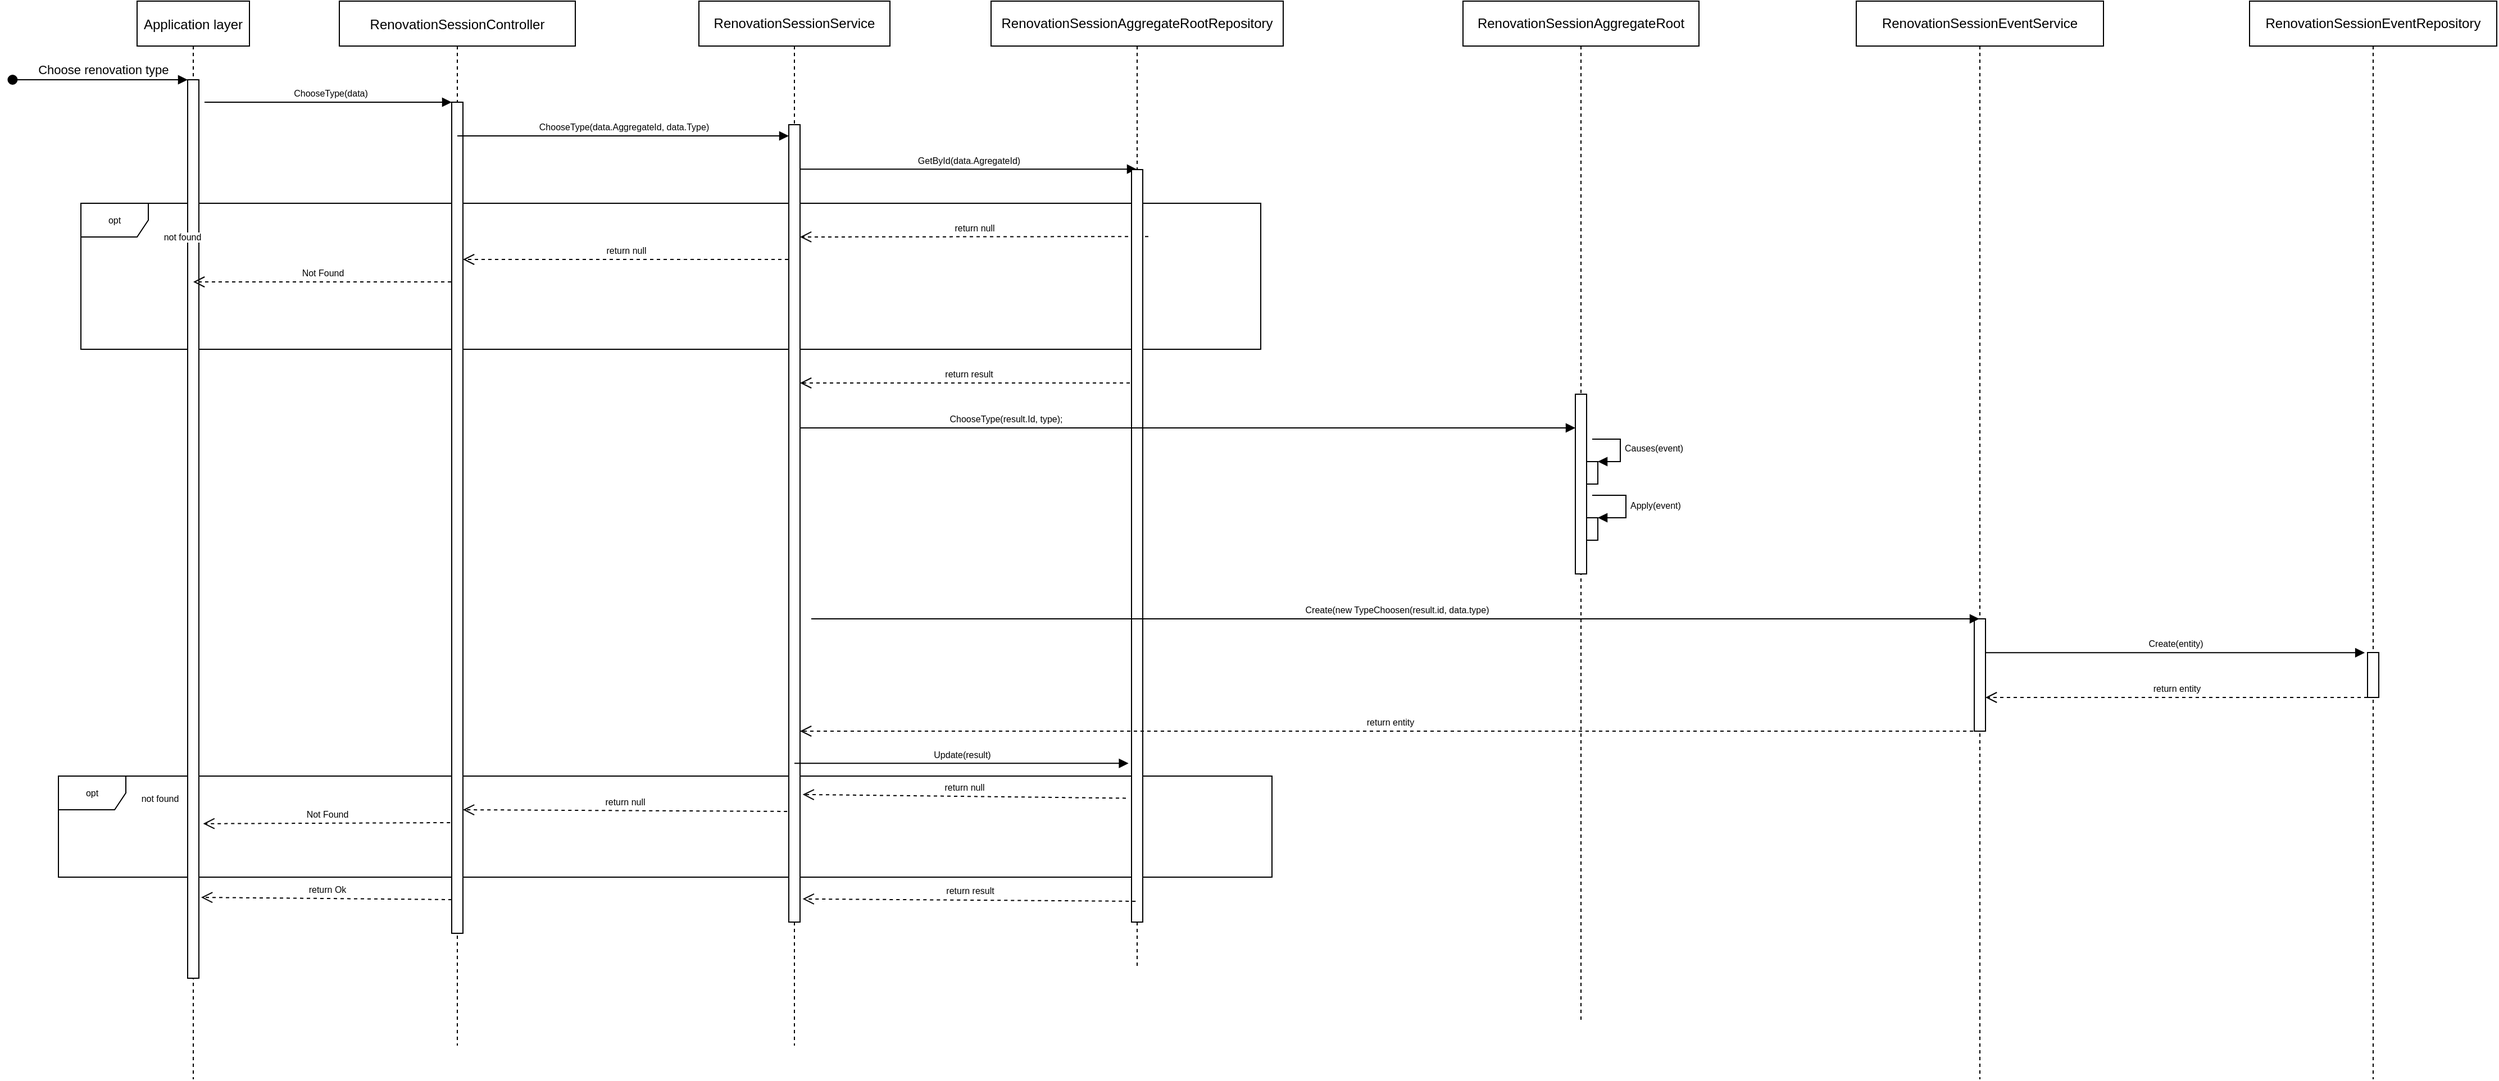 <mxfile version="20.8.5" type="device" pages="3"><diagram id="kgpKYQtTHZ0yAKxKKP6v" name="ChooseType"><mxGraphModel dx="1900" dy="581" grid="1" gridSize="10" guides="1" tooltips="1" connect="1" arrows="1" fold="1" page="1" pageScale="1" pageWidth="850" pageHeight="1100" math="0" shadow="0"><root><mxCell id="0"/><mxCell id="1" parent="0"/><mxCell id="yNu9s-aJlHeY0VR3sR5h-104" value="opt" style="shape=umlFrame;whiteSpace=wrap;html=1;labelBackgroundColor=default;fontSize=8;" parent="1" vertex="1"><mxGeometry x="50" y="770" width="1080" height="90" as="geometry"/></mxCell><mxCell id="yNu9s-aJlHeY0VR3sR5h-73" value="opt" style="shape=umlFrame;whiteSpace=wrap;html=1;fontSize=8;" parent="1" vertex="1"><mxGeometry x="70" y="260" width="1050" height="130" as="geometry"/></mxCell><mxCell id="3nuBFxr9cyL0pnOWT2aG-1" value="Application layer" style="shape=umlLifeline;perimeter=lifelinePerimeter;container=1;collapsible=0;recursiveResize=0;rounded=0;shadow=0;strokeWidth=1;" parent="1" vertex="1"><mxGeometry x="120" y="80" width="100" height="960" as="geometry"/></mxCell><mxCell id="3nuBFxr9cyL0pnOWT2aG-2" value="" style="points=[];perimeter=orthogonalPerimeter;rounded=0;shadow=0;strokeWidth=1;" parent="3nuBFxr9cyL0pnOWT2aG-1" vertex="1"><mxGeometry x="45" y="70" width="10" height="800" as="geometry"/></mxCell><mxCell id="3nuBFxr9cyL0pnOWT2aG-3" value="Choose renovation type" style="verticalAlign=bottom;startArrow=oval;endArrow=block;startSize=8;shadow=0;strokeWidth=1;" parent="3nuBFxr9cyL0pnOWT2aG-1" target="3nuBFxr9cyL0pnOWT2aG-2" edge="1"><mxGeometry x="0.037" relative="1" as="geometry"><mxPoint x="-110.8" y="70" as="sourcePoint"/><mxPoint as="offset"/></mxGeometry></mxCell><mxCell id="3nuBFxr9cyL0pnOWT2aG-5" value="RenovationSessionController" style="shape=umlLifeline;perimeter=lifelinePerimeter;container=1;collapsible=0;recursiveResize=0;rounded=0;shadow=0;strokeWidth=1;" parent="1" vertex="1"><mxGeometry x="300" y="80" width="210" height="930" as="geometry"/></mxCell><mxCell id="3nuBFxr9cyL0pnOWT2aG-6" value="" style="points=[];perimeter=orthogonalPerimeter;rounded=0;shadow=0;strokeWidth=1;" parent="3nuBFxr9cyL0pnOWT2aG-5" vertex="1"><mxGeometry x="100" y="90" width="10" height="740" as="geometry"/></mxCell><mxCell id="yNu9s-aJlHeY0VR3sR5h-110" value="return null" style="html=1;verticalAlign=bottom;endArrow=open;dashed=1;endSize=8;rounded=0;fontSize=8;entryX=1.137;entryY=0.867;entryDx=0;entryDy=0;entryPerimeter=0;" parent="3nuBFxr9cyL0pnOWT2aG-5" edge="1"><mxGeometry relative="1" as="geometry"><mxPoint x="398.63" y="721.48" as="sourcePoint"/><mxPoint x="110.0" y="720" as="targetPoint"/></mxGeometry></mxCell><mxCell id="yNu9s-aJlHeY0VR3sR5h-113" value="return Ok" style="html=1;verticalAlign=bottom;endArrow=open;dashed=1;endSize=8;rounded=0;fontSize=8;entryX=1.2;entryY=0.91;entryDx=0;entryDy=0;entryPerimeter=0;" parent="3nuBFxr9cyL0pnOWT2aG-5" target="3nuBFxr9cyL0pnOWT2aG-2" edge="1"><mxGeometry relative="1" as="geometry"><mxPoint x="100" y="800" as="sourcePoint"/><mxPoint x="20" y="800" as="targetPoint"/></mxGeometry></mxCell><mxCell id="3nuBFxr9cyL0pnOWT2aG-8" value="ChooseType(data)" style="verticalAlign=bottom;endArrow=block;entryX=0;entryY=0;shadow=0;strokeWidth=1;fontSize=8;" parent="1" target="3nuBFxr9cyL0pnOWT2aG-6" edge="1"><mxGeometry x="0.024" relative="1" as="geometry"><mxPoint x="180" y="170" as="sourcePoint"/><Array as="points"><mxPoint x="220" y="170"/></Array><mxPoint as="offset"/></mxGeometry></mxCell><mxCell id="yNu9s-aJlHeY0VR3sR5h-64" value="&lt;font style=&quot;font-size: 12px;&quot;&gt;RenovationSessionService&lt;/font&gt;" style="shape=umlLifeline;perimeter=lifelinePerimeter;whiteSpace=wrap;html=1;container=1;collapsible=0;recursiveResize=0;outlineConnect=0;fontSize=8;" parent="1" vertex="1"><mxGeometry x="620" y="80" width="170" height="930" as="geometry"/></mxCell><mxCell id="yNu9s-aJlHeY0VR3sR5h-66" value="" style="html=1;points=[];perimeter=orthogonalPerimeter;fontSize=12;" parent="yNu9s-aJlHeY0VR3sR5h-64" vertex="1"><mxGeometry x="80" y="110" width="10" height="710" as="geometry"/></mxCell><mxCell id="yNu9s-aJlHeY0VR3sR5h-65" value="&lt;font style=&quot;font-size: 8px;&quot;&gt;ChooseType(data.AggregateId, data.Type)&lt;/font&gt;" style="html=1;verticalAlign=bottom;endArrow=block;rounded=0;fontSize=12;" parent="1" source="3nuBFxr9cyL0pnOWT2aG-5" target="yNu9s-aJlHeY0VR3sR5h-66" edge="1"><mxGeometry width="80" relative="1" as="geometry"><mxPoint x="510" y="250" as="sourcePoint"/><mxPoint x="590" y="250" as="targetPoint"/><Array as="points"><mxPoint x="500" y="200"/></Array></mxGeometry></mxCell><mxCell id="yNu9s-aJlHeY0VR3sR5h-75" value="not found" style="text;html=1;align=center;verticalAlign=middle;resizable=0;points=[];autosize=1;strokeColor=none;fillColor=none;fontSize=8;labelBackgroundColor=default;" parent="1" vertex="1"><mxGeometry x="130" y="280" width="60" height="20" as="geometry"/></mxCell><mxCell id="yNu9s-aJlHeY0VR3sR5h-79" value="return null" style="html=1;verticalAlign=bottom;endArrow=open;dashed=1;endSize=8;rounded=0;fontSize=8;" parent="1" edge="1"><mxGeometry relative="1" as="geometry"><mxPoint x="1020" y="289.57" as="sourcePoint"/><mxPoint x="710" y="290" as="targetPoint"/></mxGeometry></mxCell><mxCell id="yNu9s-aJlHeY0VR3sR5h-80" value="return null" style="html=1;verticalAlign=bottom;endArrow=open;dashed=1;endSize=8;rounded=0;fontSize=8;" parent="1" edge="1"><mxGeometry relative="1" as="geometry"><mxPoint x="699.5" y="310.0" as="sourcePoint"/><mxPoint x="410" y="310" as="targetPoint"/></mxGeometry></mxCell><mxCell id="yNu9s-aJlHeY0VR3sR5h-81" value="Not Found" style="html=1;verticalAlign=bottom;endArrow=open;dashed=1;endSize=8;rounded=0;fontSize=8;" parent="1" edge="1"><mxGeometry relative="1" as="geometry"><mxPoint x="399.5" y="330.0" as="sourcePoint"/><mxPoint x="170" y="330" as="targetPoint"/></mxGeometry></mxCell><mxCell id="yNu9s-aJlHeY0VR3sR5h-83" value="&lt;font style=&quot;font-size: 8px;&quot;&gt;GetById(data.AgregateId)&lt;/font&gt;" style="html=1;verticalAlign=bottom;endArrow=block;rounded=0;fontSize=12;" parent="1" target="yNu9s-aJlHeY0VR3sR5h-67" edge="1"><mxGeometry width="80" relative="1" as="geometry"><mxPoint x="710.0" y="229.57" as="sourcePoint"/><mxPoint x="930" y="229.57" as="targetPoint"/></mxGeometry></mxCell><mxCell id="yNu9s-aJlHeY0VR3sR5h-84" value="return result" style="html=1;verticalAlign=bottom;endArrow=open;dashed=1;endSize=8;rounded=0;fontSize=8;" parent="1" source="yNu9s-aJlHeY0VR3sR5h-67" edge="1"><mxGeometry relative="1" as="geometry"><mxPoint x="970" y="420" as="sourcePoint"/><mxPoint x="710" y="420" as="targetPoint"/><Array as="points"><mxPoint x="820" y="420"/></Array></mxGeometry></mxCell><mxCell id="yNu9s-aJlHeY0VR3sR5h-85" value="&lt;font style=&quot;font-size: 12px;&quot;&gt;RenovationSessionAggregateRoot&lt;/font&gt;" style="shape=umlLifeline;perimeter=lifelinePerimeter;whiteSpace=wrap;html=1;container=1;collapsible=0;recursiveResize=0;outlineConnect=0;labelBackgroundColor=default;fontSize=8;" parent="1" vertex="1"><mxGeometry x="1300" y="80" width="210" height="910" as="geometry"/></mxCell><mxCell id="yNu9s-aJlHeY0VR3sR5h-86" value="" style="html=1;points=[];perimeter=orthogonalPerimeter;labelBackgroundColor=default;fontSize=12;" parent="yNu9s-aJlHeY0VR3sR5h-85" vertex="1"><mxGeometry x="100" y="350" width="10" height="160" as="geometry"/></mxCell><mxCell id="yNu9s-aJlHeY0VR3sR5h-89" value="" style="html=1;points=[];perimeter=orthogonalPerimeter;labelBackgroundColor=default;fontSize=8;" parent="yNu9s-aJlHeY0VR3sR5h-85" vertex="1"><mxGeometry x="110" y="410" width="10" height="20" as="geometry"/></mxCell><mxCell id="yNu9s-aJlHeY0VR3sR5h-90" value="Causes(event)" style="edgeStyle=orthogonalEdgeStyle;html=1;align=left;spacingLeft=2;endArrow=block;rounded=0;entryX=1;entryY=0;fontSize=8;" parent="yNu9s-aJlHeY0VR3sR5h-85" target="yNu9s-aJlHeY0VR3sR5h-89" edge="1"><mxGeometry relative="1" as="geometry"><mxPoint x="115" y="390" as="sourcePoint"/><Array as="points"><mxPoint x="140" y="390"/><mxPoint x="140" y="410"/></Array></mxGeometry></mxCell><mxCell id="yNu9s-aJlHeY0VR3sR5h-94" value="" style="html=1;points=[];perimeter=orthogonalPerimeter;labelBackgroundColor=default;fontSize=12;" parent="yNu9s-aJlHeY0VR3sR5h-85" vertex="1"><mxGeometry x="110" y="460" width="10" height="20" as="geometry"/></mxCell><mxCell id="yNu9s-aJlHeY0VR3sR5h-95" value="&lt;font style=&quot;font-size: 8px;&quot;&gt;Apply(event)&lt;/font&gt;" style="edgeStyle=orthogonalEdgeStyle;html=1;align=left;spacingLeft=2;endArrow=block;rounded=0;entryX=1;entryY=0;fontSize=12;" parent="yNu9s-aJlHeY0VR3sR5h-85" target="yNu9s-aJlHeY0VR3sR5h-94" edge="1"><mxGeometry relative="1" as="geometry"><mxPoint x="115" y="440" as="sourcePoint"/><Array as="points"><mxPoint x="145" y="440"/></Array></mxGeometry></mxCell><mxCell id="yNu9s-aJlHeY0VR3sR5h-67" value="&lt;font style=&quot;font-size: 12px;&quot;&gt;RenovationSessionAggregateRootRepository&lt;/font&gt;" style="shape=umlLifeline;perimeter=lifelinePerimeter;whiteSpace=wrap;html=1;container=1;collapsible=0;recursiveResize=0;outlineConnect=0;fontSize=8;size=40;" parent="1" vertex="1"><mxGeometry x="880" y="80" width="260" height="860" as="geometry"/></mxCell><mxCell id="yNu9s-aJlHeY0VR3sR5h-70" value="" style="html=1;points=[];perimeter=orthogonalPerimeter;fontSize=12;" parent="yNu9s-aJlHeY0VR3sR5h-67" vertex="1"><mxGeometry x="125" y="150" width="10" height="670" as="geometry"/></mxCell><mxCell id="yNu9s-aJlHeY0VR3sR5h-87" value="&lt;font style=&quot;font-size: 8px;&quot;&gt;ChooseType(result.Id, type);&lt;/font&gt;" style="html=1;verticalAlign=bottom;endArrow=block;rounded=0;fontSize=12;" parent="1" edge="1"><mxGeometry x="-0.47" width="80" relative="1" as="geometry"><mxPoint x="710" y="460" as="sourcePoint"/><mxPoint x="1400" y="460" as="targetPoint"/><Array as="points"><mxPoint x="1020" y="460"/></Array><mxPoint as="offset"/></mxGeometry></mxCell><mxCell id="yNu9s-aJlHeY0VR3sR5h-92" value="&lt;font style=&quot;font-size: 12px;&quot;&gt;RenovationSessionEventService&lt;/font&gt;" style="shape=umlLifeline;perimeter=lifelinePerimeter;whiteSpace=wrap;html=1;container=1;collapsible=0;recursiveResize=0;outlineConnect=0;labelBackgroundColor=default;fontSize=8;" parent="1" vertex="1"><mxGeometry x="1650" y="80" width="220" height="960" as="geometry"/></mxCell><mxCell id="yNu9s-aJlHeY0VR3sR5h-93" value="" style="html=1;points=[];perimeter=orthogonalPerimeter;labelBackgroundColor=default;fontSize=12;" parent="yNu9s-aJlHeY0VR3sR5h-92" vertex="1"><mxGeometry x="105" y="550" width="10" height="100" as="geometry"/></mxCell><mxCell id="yNu9s-aJlHeY0VR3sR5h-96" value="Create(new TypeChoosen(result.id, data.type)" style="html=1;verticalAlign=bottom;endArrow=block;rounded=0;fontSize=8;" parent="1" target="yNu9s-aJlHeY0VR3sR5h-92" edge="1"><mxGeometry x="0.001" width="80" relative="1" as="geometry"><mxPoint x="720" y="630" as="sourcePoint"/><mxPoint x="840" y="630" as="targetPoint"/><mxPoint as="offset"/></mxGeometry></mxCell><mxCell id="yNu9s-aJlHeY0VR3sR5h-97" value="&lt;font style=&quot;font-size: 12px;&quot;&gt;RenovationSessionEventRepository&lt;/font&gt;" style="shape=umlLifeline;perimeter=lifelinePerimeter;whiteSpace=wrap;html=1;container=1;collapsible=0;recursiveResize=0;outlineConnect=0;labelBackgroundColor=default;fontSize=8;" parent="1" vertex="1"><mxGeometry x="2000" y="80" width="220" height="960" as="geometry"/></mxCell><mxCell id="yNu9s-aJlHeY0VR3sR5h-98" value="" style="html=1;points=[];perimeter=orthogonalPerimeter;labelBackgroundColor=default;fontSize=12;" parent="yNu9s-aJlHeY0VR3sR5h-97" vertex="1"><mxGeometry x="105" y="580" width="10" height="40" as="geometry"/></mxCell><mxCell id="yNu9s-aJlHeY0VR3sR5h-100" value="return entity" style="html=1;verticalAlign=bottom;endArrow=open;dashed=1;endSize=8;rounded=0;fontSize=8;" parent="yNu9s-aJlHeY0VR3sR5h-97" target="yNu9s-aJlHeY0VR3sR5h-93" edge="1"><mxGeometry relative="1" as="geometry"><mxPoint x="105" y="620" as="sourcePoint"/><mxPoint x="25" y="620" as="targetPoint"/></mxGeometry></mxCell><mxCell id="yNu9s-aJlHeY0VR3sR5h-99" value="Create(entity)" style="html=1;verticalAlign=bottom;endArrow=block;rounded=0;fontSize=8;entryX=-0.243;entryY=0.004;entryDx=0;entryDy=0;entryPerimeter=0;" parent="1" source="yNu9s-aJlHeY0VR3sR5h-93" target="yNu9s-aJlHeY0VR3sR5h-98" edge="1"><mxGeometry width="80" relative="1" as="geometry"><mxPoint x="1870" y="660" as="sourcePoint"/><mxPoint x="1950" y="660" as="targetPoint"/></mxGeometry></mxCell><mxCell id="yNu9s-aJlHeY0VR3sR5h-101" value="return entity" style="html=1;verticalAlign=bottom;endArrow=open;dashed=1;endSize=8;rounded=0;fontSize=8;" parent="1" target="yNu9s-aJlHeY0VR3sR5h-66" edge="1"><mxGeometry relative="1" as="geometry"><mxPoint x="1760" y="730.0" as="sourcePoint"/><mxPoint x="1490" y="730" as="targetPoint"/></mxGeometry></mxCell><mxCell id="yNu9s-aJlHeY0VR3sR5h-102" value="Update(result)" style="html=1;verticalAlign=bottom;endArrow=block;rounded=0;fontSize=8;entryX=-0.267;entryY=0.789;entryDx=0;entryDy=0;entryPerimeter=0;" parent="1" source="yNu9s-aJlHeY0VR3sR5h-64" target="yNu9s-aJlHeY0VR3sR5h-70" edge="1"><mxGeometry width="80" relative="1" as="geometry"><mxPoint x="760" y="790" as="sourcePoint"/><mxPoint x="840" y="790" as="targetPoint"/></mxGeometry></mxCell><mxCell id="yNu9s-aJlHeY0VR3sR5h-105" value="not found" style="text;html=1;align=center;verticalAlign=middle;resizable=0;points=[];autosize=1;strokeColor=none;fillColor=none;fontSize=8;labelBackgroundColor=default;" parent="1" vertex="1"><mxGeometry x="110" y="780" width="60" height="20" as="geometry"/></mxCell><mxCell id="yNu9s-aJlHeY0VR3sR5h-109" value="return null" style="html=1;verticalAlign=bottom;endArrow=open;dashed=1;endSize=8;rounded=0;fontSize=8;entryX=1.233;entryY=0.84;entryDx=0;entryDy=0;entryPerimeter=0;" parent="1" target="yNu9s-aJlHeY0VR3sR5h-66" edge="1"><mxGeometry relative="1" as="geometry"><mxPoint x="1000" y="789.71" as="sourcePoint"/><mxPoint x="920" y="789.71" as="targetPoint"/></mxGeometry></mxCell><mxCell id="yNu9s-aJlHeY0VR3sR5h-111" value="Not Found" style="html=1;verticalAlign=bottom;endArrow=open;dashed=1;endSize=8;rounded=0;fontSize=8;entryX=1.38;entryY=0.828;entryDx=0;entryDy=0;entryPerimeter=0;" parent="1" target="3nuBFxr9cyL0pnOWT2aG-2" edge="1"><mxGeometry relative="1" as="geometry"><mxPoint x="398.63" y="811.48" as="sourcePoint"/><mxPoint x="110.0" y="810" as="targetPoint"/></mxGeometry></mxCell><mxCell id="yNu9s-aJlHeY0VR3sR5h-112" value="return result" style="html=1;verticalAlign=bottom;endArrow=open;dashed=1;endSize=8;rounded=0;fontSize=8;entryX=1.233;entryY=0.971;entryDx=0;entryDy=0;entryPerimeter=0;" parent="1" target="yNu9s-aJlHeY0VR3sR5h-66" edge="1"><mxGeometry relative="1" as="geometry"><mxPoint x="1008.63" y="881.48" as="sourcePoint"/><mxPoint x="720.0" y="880" as="targetPoint"/></mxGeometry></mxCell></root></mxGraphModel></diagram><diagram id="4Sw4s4529yOHXrxCa5li" name="ChooseOldRooms"><mxGraphModel dx="1900" dy="581" grid="1" gridSize="10" guides="1" tooltips="1" connect="1" arrows="1" fold="1" page="1" pageScale="1" pageWidth="850" pageHeight="1100" math="0" shadow="0"><root><mxCell id="0"/><mxCell id="1" parent="0"/><mxCell id="Ve6L0_gxq6CnYYqhDvlQ-1" value="opt" style="shape=umlFrame;whiteSpace=wrap;html=1;labelBackgroundColor=default;fontSize=8;" parent="1" vertex="1"><mxGeometry x="50" y="770" width="1080" height="90" as="geometry"/></mxCell><mxCell id="Ve6L0_gxq6CnYYqhDvlQ-2" value="opt" style="shape=umlFrame;whiteSpace=wrap;html=1;fontSize=8;" parent="1" vertex="1"><mxGeometry x="70" y="260" width="1050" height="130" as="geometry"/></mxCell><mxCell id="Ve6L0_gxq6CnYYqhDvlQ-3" value="Application layer" style="shape=umlLifeline;perimeter=lifelinePerimeter;container=1;collapsible=0;recursiveResize=0;rounded=0;shadow=0;strokeWidth=1;" parent="1" vertex="1"><mxGeometry x="120" y="80" width="100" height="960" as="geometry"/></mxCell><mxCell id="Ve6L0_gxq6CnYYqhDvlQ-4" value="" style="points=[];perimeter=orthogonalPerimeter;rounded=0;shadow=0;strokeWidth=1;" parent="Ve6L0_gxq6CnYYqhDvlQ-3" vertex="1"><mxGeometry x="45" y="70" width="10" height="800" as="geometry"/></mxCell><mxCell id="Ve6L0_gxq6CnYYqhDvlQ-5" value="Choose old rooms" style="verticalAlign=bottom;startArrow=oval;endArrow=block;startSize=8;shadow=0;strokeWidth=1;" parent="Ve6L0_gxq6CnYYqhDvlQ-3" target="Ve6L0_gxq6CnYYqhDvlQ-4" edge="1"><mxGeometry x="0.037" relative="1" as="geometry"><mxPoint x="-110.8" y="70" as="sourcePoint"/><mxPoint as="offset"/></mxGeometry></mxCell><mxCell id="Ve6L0_gxq6CnYYqhDvlQ-6" value="RenovationSessionController" style="shape=umlLifeline;perimeter=lifelinePerimeter;container=1;collapsible=0;recursiveResize=0;rounded=0;shadow=0;strokeWidth=1;" parent="1" vertex="1"><mxGeometry x="300" y="80" width="210" height="930" as="geometry"/></mxCell><mxCell id="Ve6L0_gxq6CnYYqhDvlQ-7" value="" style="points=[];perimeter=orthogonalPerimeter;rounded=0;shadow=0;strokeWidth=1;" parent="Ve6L0_gxq6CnYYqhDvlQ-6" vertex="1"><mxGeometry x="100" y="90" width="10" height="740" as="geometry"/></mxCell><mxCell id="Ve6L0_gxq6CnYYqhDvlQ-8" value="return null" style="html=1;verticalAlign=bottom;endArrow=open;dashed=1;endSize=8;rounded=0;fontSize=8;entryX=1.137;entryY=0.867;entryDx=0;entryDy=0;entryPerimeter=0;" parent="Ve6L0_gxq6CnYYqhDvlQ-6" edge="1"><mxGeometry relative="1" as="geometry"><mxPoint x="398.63" y="721.48" as="sourcePoint"/><mxPoint x="110.0" y="720" as="targetPoint"/></mxGeometry></mxCell><mxCell id="Ve6L0_gxq6CnYYqhDvlQ-9" value="return Ok" style="html=1;verticalAlign=bottom;endArrow=open;dashed=1;endSize=8;rounded=0;fontSize=8;entryX=1.2;entryY=0.91;entryDx=0;entryDy=0;entryPerimeter=0;" parent="Ve6L0_gxq6CnYYqhDvlQ-6" target="Ve6L0_gxq6CnYYqhDvlQ-4" edge="1"><mxGeometry relative="1" as="geometry"><mxPoint x="100" y="800" as="sourcePoint"/><mxPoint x="20" y="800" as="targetPoint"/></mxGeometry></mxCell><mxCell id="Ve6L0_gxq6CnYYqhDvlQ-10" value="ChooseOldRooms(data)" style="verticalAlign=bottom;endArrow=block;entryX=0;entryY=0;shadow=0;strokeWidth=1;fontSize=8;" parent="1" target="Ve6L0_gxq6CnYYqhDvlQ-7" edge="1"><mxGeometry x="0.024" relative="1" as="geometry"><mxPoint x="180.0" y="170.0" as="sourcePoint"/><Array as="points"><mxPoint x="220" y="170"/></Array><mxPoint as="offset"/></mxGeometry></mxCell><mxCell id="Ve6L0_gxq6CnYYqhDvlQ-11" value="&lt;font style=&quot;font-size: 12px;&quot;&gt;RenovationSessionService&lt;/font&gt;" style="shape=umlLifeline;perimeter=lifelinePerimeter;whiteSpace=wrap;html=1;container=1;collapsible=0;recursiveResize=0;outlineConnect=0;fontSize=8;" parent="1" vertex="1"><mxGeometry x="620" y="80" width="170" height="930" as="geometry"/></mxCell><mxCell id="Ve6L0_gxq6CnYYqhDvlQ-12" value="" style="html=1;points=[];perimeter=orthogonalPerimeter;fontSize=12;" parent="Ve6L0_gxq6CnYYqhDvlQ-11" vertex="1"><mxGeometry x="80" y="110" width="10" height="710" as="geometry"/></mxCell><mxCell id="Ve6L0_gxq6CnYYqhDvlQ-13" value="&lt;font style=&quot;font-size: 8px;&quot;&gt;ChooseOldRooms(data.AggregateId, rooms)&lt;/font&gt;" style="html=1;verticalAlign=bottom;endArrow=block;rounded=0;fontSize=12;" parent="1" source="Ve6L0_gxq6CnYYqhDvlQ-6" target="Ve6L0_gxq6CnYYqhDvlQ-12" edge="1"><mxGeometry width="80" relative="1" as="geometry"><mxPoint x="510" y="250" as="sourcePoint"/><mxPoint x="590" y="250" as="targetPoint"/><Array as="points"><mxPoint x="500" y="200"/></Array></mxGeometry></mxCell><mxCell id="Ve6L0_gxq6CnYYqhDvlQ-14" value="not found" style="text;html=1;align=center;verticalAlign=middle;resizable=0;points=[];autosize=1;strokeColor=none;fillColor=none;fontSize=8;labelBackgroundColor=default;" parent="1" vertex="1"><mxGeometry x="130" y="280" width="60" height="20" as="geometry"/></mxCell><mxCell id="Ve6L0_gxq6CnYYqhDvlQ-15" value="return null" style="html=1;verticalAlign=bottom;endArrow=open;dashed=1;endSize=8;rounded=0;fontSize=8;" parent="1" edge="1"><mxGeometry relative="1" as="geometry"><mxPoint x="1020" y="289.57" as="sourcePoint"/><mxPoint x="710" y="290.0" as="targetPoint"/></mxGeometry></mxCell><mxCell id="Ve6L0_gxq6CnYYqhDvlQ-16" value="return null" style="html=1;verticalAlign=bottom;endArrow=open;dashed=1;endSize=8;rounded=0;fontSize=8;" parent="1" edge="1"><mxGeometry relative="1" as="geometry"><mxPoint x="699.5" y="310.0" as="sourcePoint"/><mxPoint x="410" y="310.0" as="targetPoint"/></mxGeometry></mxCell><mxCell id="Ve6L0_gxq6CnYYqhDvlQ-17" value="Not Found" style="html=1;verticalAlign=bottom;endArrow=open;dashed=1;endSize=8;rounded=0;fontSize=8;" parent="1" edge="1"><mxGeometry relative="1" as="geometry"><mxPoint x="399.5" y="330.0" as="sourcePoint"/><mxPoint x="170.0" y="330.0" as="targetPoint"/></mxGeometry></mxCell><mxCell id="Ve6L0_gxq6CnYYqhDvlQ-18" value="&lt;font style=&quot;font-size: 8px;&quot;&gt;GetById(data.AgregateId)&lt;/font&gt;" style="html=1;verticalAlign=bottom;endArrow=block;rounded=0;fontSize=12;" parent="1" target="Ve6L0_gxq6CnYYqhDvlQ-26" edge="1"><mxGeometry width="80" relative="1" as="geometry"><mxPoint x="710.0" y="229.57" as="sourcePoint"/><mxPoint x="930" y="229.57" as="targetPoint"/></mxGeometry></mxCell><mxCell id="Ve6L0_gxq6CnYYqhDvlQ-19" value="return result" style="html=1;verticalAlign=bottom;endArrow=open;dashed=1;endSize=8;rounded=0;fontSize=8;" parent="1" source="Ve6L0_gxq6CnYYqhDvlQ-26" edge="1"><mxGeometry relative="1" as="geometry"><mxPoint x="970" y="420" as="sourcePoint"/><mxPoint x="710" y="420" as="targetPoint"/><Array as="points"><mxPoint x="820" y="420"/></Array></mxGeometry></mxCell><mxCell id="Ve6L0_gxq6CnYYqhDvlQ-20" value="&lt;font style=&quot;font-size: 12px;&quot;&gt;RenovationSessionAggregateRoot&lt;/font&gt;" style="shape=umlLifeline;perimeter=lifelinePerimeter;whiteSpace=wrap;html=1;container=1;collapsible=0;recursiveResize=0;outlineConnect=0;labelBackgroundColor=default;fontSize=8;" parent="1" vertex="1"><mxGeometry x="1300" y="80" width="210" height="910" as="geometry"/></mxCell><mxCell id="Ve6L0_gxq6CnYYqhDvlQ-21" value="" style="html=1;points=[];perimeter=orthogonalPerimeter;labelBackgroundColor=default;fontSize=12;" parent="Ve6L0_gxq6CnYYqhDvlQ-20" vertex="1"><mxGeometry x="100" y="350" width="10" height="160" as="geometry"/></mxCell><mxCell id="Ve6L0_gxq6CnYYqhDvlQ-22" value="" style="html=1;points=[];perimeter=orthogonalPerimeter;labelBackgroundColor=default;fontSize=8;" parent="Ve6L0_gxq6CnYYqhDvlQ-20" vertex="1"><mxGeometry x="110" y="410" width="10" height="20" as="geometry"/></mxCell><mxCell id="Ve6L0_gxq6CnYYqhDvlQ-23" value="Causes(event)" style="edgeStyle=orthogonalEdgeStyle;html=1;align=left;spacingLeft=2;endArrow=block;rounded=0;entryX=1;entryY=0;fontSize=8;" parent="Ve6L0_gxq6CnYYqhDvlQ-20" target="Ve6L0_gxq6CnYYqhDvlQ-22" edge="1"><mxGeometry relative="1" as="geometry"><mxPoint x="115" y="390" as="sourcePoint"/><Array as="points"><mxPoint x="140" y="390"/><mxPoint x="140" y="410"/></Array></mxGeometry></mxCell><mxCell id="Ve6L0_gxq6CnYYqhDvlQ-24" value="" style="html=1;points=[];perimeter=orthogonalPerimeter;labelBackgroundColor=default;fontSize=12;" parent="Ve6L0_gxq6CnYYqhDvlQ-20" vertex="1"><mxGeometry x="110" y="460" width="10" height="20" as="geometry"/></mxCell><mxCell id="Ve6L0_gxq6CnYYqhDvlQ-25" value="&lt;font style=&quot;font-size: 8px;&quot;&gt;Apply(event)&lt;/font&gt;" style="edgeStyle=orthogonalEdgeStyle;html=1;align=left;spacingLeft=2;endArrow=block;rounded=0;entryX=1;entryY=0;fontSize=12;" parent="Ve6L0_gxq6CnYYqhDvlQ-20" target="Ve6L0_gxq6CnYYqhDvlQ-24" edge="1"><mxGeometry relative="1" as="geometry"><mxPoint x="115" y="440" as="sourcePoint"/><Array as="points"><mxPoint x="145" y="440"/></Array></mxGeometry></mxCell><mxCell id="Ve6L0_gxq6CnYYqhDvlQ-26" value="&lt;font style=&quot;font-size: 12px;&quot;&gt;RenovationSessionAggregateRootRepository&lt;/font&gt;" style="shape=umlLifeline;perimeter=lifelinePerimeter;whiteSpace=wrap;html=1;container=1;collapsible=0;recursiveResize=0;outlineConnect=0;fontSize=8;size=40;" parent="1" vertex="1"><mxGeometry x="880" y="80" width="260" height="860" as="geometry"/></mxCell><mxCell id="Ve6L0_gxq6CnYYqhDvlQ-27" value="" style="html=1;points=[];perimeter=orthogonalPerimeter;fontSize=12;" parent="Ve6L0_gxq6CnYYqhDvlQ-26" vertex="1"><mxGeometry x="125" y="150" width="10" height="670" as="geometry"/></mxCell><mxCell id="Ve6L0_gxq6CnYYqhDvlQ-28" value="&lt;font style=&quot;font-size: 8px;&quot;&gt;ChooseOldRooms(result.Id, rooms);&lt;/font&gt;" style="html=1;verticalAlign=bottom;endArrow=block;rounded=0;fontSize=12;" parent="1" edge="1"><mxGeometry x="-0.47" width="80" relative="1" as="geometry"><mxPoint x="710" y="460" as="sourcePoint"/><mxPoint x="1400" y="460" as="targetPoint"/><Array as="points"><mxPoint x="1020" y="460"/></Array><mxPoint as="offset"/></mxGeometry></mxCell><mxCell id="Ve6L0_gxq6CnYYqhDvlQ-29" value="&lt;font style=&quot;font-size: 12px;&quot;&gt;RenovationSessionEventService&lt;/font&gt;" style="shape=umlLifeline;perimeter=lifelinePerimeter;whiteSpace=wrap;html=1;container=1;collapsible=0;recursiveResize=0;outlineConnect=0;labelBackgroundColor=default;fontSize=8;" parent="1" vertex="1"><mxGeometry x="1650" y="80" width="220" height="960" as="geometry"/></mxCell><mxCell id="Ve6L0_gxq6CnYYqhDvlQ-30" value="" style="html=1;points=[];perimeter=orthogonalPerimeter;labelBackgroundColor=default;fontSize=12;" parent="Ve6L0_gxq6CnYYqhDvlQ-29" vertex="1"><mxGeometry x="105" y="550" width="10" height="100" as="geometry"/></mxCell><mxCell id="Ve6L0_gxq6CnYYqhDvlQ-31" value="Create(new ChooseOldRooms(result.id, rooms)" style="html=1;verticalAlign=bottom;endArrow=block;rounded=0;fontSize=8;" parent="1" target="Ve6L0_gxq6CnYYqhDvlQ-29" edge="1"><mxGeometry x="0.001" width="80" relative="1" as="geometry"><mxPoint x="720" y="630" as="sourcePoint"/><mxPoint x="840" y="630" as="targetPoint"/><mxPoint as="offset"/></mxGeometry></mxCell><mxCell id="Ve6L0_gxq6CnYYqhDvlQ-32" value="&lt;font style=&quot;font-size: 12px;&quot;&gt;RenovationSessionEventRepository&lt;/font&gt;" style="shape=umlLifeline;perimeter=lifelinePerimeter;whiteSpace=wrap;html=1;container=1;collapsible=0;recursiveResize=0;outlineConnect=0;labelBackgroundColor=default;fontSize=8;" parent="1" vertex="1"><mxGeometry x="2000" y="80" width="220" height="960" as="geometry"/></mxCell><mxCell id="Ve6L0_gxq6CnYYqhDvlQ-33" value="" style="html=1;points=[];perimeter=orthogonalPerimeter;labelBackgroundColor=default;fontSize=12;" parent="Ve6L0_gxq6CnYYqhDvlQ-32" vertex="1"><mxGeometry x="105" y="580" width="10" height="40" as="geometry"/></mxCell><mxCell id="Ve6L0_gxq6CnYYqhDvlQ-34" value="return entity" style="html=1;verticalAlign=bottom;endArrow=open;dashed=1;endSize=8;rounded=0;fontSize=8;" parent="Ve6L0_gxq6CnYYqhDvlQ-32" target="Ve6L0_gxq6CnYYqhDvlQ-30" edge="1"><mxGeometry relative="1" as="geometry"><mxPoint x="105" y="620" as="sourcePoint"/><mxPoint x="25" y="620" as="targetPoint"/></mxGeometry></mxCell><mxCell id="Ve6L0_gxq6CnYYqhDvlQ-35" value="Create(entity)" style="html=1;verticalAlign=bottom;endArrow=block;rounded=0;fontSize=8;entryX=-0.243;entryY=0.004;entryDx=0;entryDy=0;entryPerimeter=0;" parent="1" source="Ve6L0_gxq6CnYYqhDvlQ-30" target="Ve6L0_gxq6CnYYqhDvlQ-33" edge="1"><mxGeometry width="80" relative="1" as="geometry"><mxPoint x="1870" y="660" as="sourcePoint"/><mxPoint x="1950" y="660" as="targetPoint"/></mxGeometry></mxCell><mxCell id="Ve6L0_gxq6CnYYqhDvlQ-36" value="return entity" style="html=1;verticalAlign=bottom;endArrow=open;dashed=1;endSize=8;rounded=0;fontSize=8;" parent="1" target="Ve6L0_gxq6CnYYqhDvlQ-12" edge="1"><mxGeometry relative="1" as="geometry"><mxPoint x="1760" y="730" as="sourcePoint"/><mxPoint x="1490" y="730" as="targetPoint"/></mxGeometry></mxCell><mxCell id="Ve6L0_gxq6CnYYqhDvlQ-37" value="Update(result)" style="html=1;verticalAlign=bottom;endArrow=block;rounded=0;fontSize=8;entryX=-0.267;entryY=0.789;entryDx=0;entryDy=0;entryPerimeter=0;" parent="1" source="Ve6L0_gxq6CnYYqhDvlQ-11" target="Ve6L0_gxq6CnYYqhDvlQ-27" edge="1"><mxGeometry width="80" relative="1" as="geometry"><mxPoint x="760" y="790" as="sourcePoint"/><mxPoint x="840" y="790" as="targetPoint"/></mxGeometry></mxCell><mxCell id="Ve6L0_gxq6CnYYqhDvlQ-38" value="not found" style="text;html=1;align=center;verticalAlign=middle;resizable=0;points=[];autosize=1;strokeColor=none;fillColor=none;fontSize=8;labelBackgroundColor=default;" parent="1" vertex="1"><mxGeometry x="110" y="780" width="60" height="20" as="geometry"/></mxCell><mxCell id="Ve6L0_gxq6CnYYqhDvlQ-39" value="return null" style="html=1;verticalAlign=bottom;endArrow=open;dashed=1;endSize=8;rounded=0;fontSize=8;entryX=1.233;entryY=0.84;entryDx=0;entryDy=0;entryPerimeter=0;" parent="1" target="Ve6L0_gxq6CnYYqhDvlQ-12" edge="1"><mxGeometry relative="1" as="geometry"><mxPoint x="1000" y="789.71" as="sourcePoint"/><mxPoint x="920" y="789.71" as="targetPoint"/></mxGeometry></mxCell><mxCell id="Ve6L0_gxq6CnYYqhDvlQ-40" value="Not Found" style="html=1;verticalAlign=bottom;endArrow=open;dashed=1;endSize=8;rounded=0;fontSize=8;entryX=1.38;entryY=0.828;entryDx=0;entryDy=0;entryPerimeter=0;" parent="1" target="Ve6L0_gxq6CnYYqhDvlQ-4" edge="1"><mxGeometry relative="1" as="geometry"><mxPoint x="398.63" y="811.48" as="sourcePoint"/><mxPoint x="110.0" y="810" as="targetPoint"/></mxGeometry></mxCell><mxCell id="Ve6L0_gxq6CnYYqhDvlQ-41" value="return result" style="html=1;verticalAlign=bottom;endArrow=open;dashed=1;endSize=8;rounded=0;fontSize=8;entryX=1.233;entryY=0.971;entryDx=0;entryDy=0;entryPerimeter=0;" parent="1" target="Ve6L0_gxq6CnYYqhDvlQ-12" edge="1"><mxGeometry relative="1" as="geometry"><mxPoint x="1008.63" y="881.48" as="sourcePoint"/><mxPoint x="720.0" y="880" as="targetPoint"/></mxGeometry></mxCell></root></mxGraphModel></diagram><diagram id="MC9qUPqIIo2o27poOhdO" name="ReturnToTimeframeCreation"><mxGraphModel dx="1900" dy="581" grid="1" gridSize="10" guides="1" tooltips="1" connect="1" arrows="1" fold="1" page="1" pageScale="1" pageWidth="850" pageHeight="1100" math="0" shadow="0"><root><mxCell id="0"/><mxCell id="1" parent="0"/><mxCell id="NaB7qJLxbSB22oXue3bI-1" value="opt" style="shape=umlFrame;whiteSpace=wrap;html=1;labelBackgroundColor=default;fontSize=8;" parent="1" vertex="1"><mxGeometry x="50" y="770" width="1080" height="90" as="geometry"/></mxCell><mxCell id="NaB7qJLxbSB22oXue3bI-2" value="opt" style="shape=umlFrame;whiteSpace=wrap;html=1;fontSize=8;" parent="1" vertex="1"><mxGeometry x="70" y="260" width="1050" height="130" as="geometry"/></mxCell><mxCell id="NaB7qJLxbSB22oXue3bI-3" value="Application layer" style="shape=umlLifeline;perimeter=lifelinePerimeter;container=1;collapsible=0;recursiveResize=0;rounded=0;shadow=0;strokeWidth=1;" parent="1" vertex="1"><mxGeometry x="120" y="80" width="100" height="960" as="geometry"/></mxCell><mxCell id="NaB7qJLxbSB22oXue3bI-4" value="" style="points=[];perimeter=orthogonalPerimeter;rounded=0;shadow=0;strokeWidth=1;" parent="NaB7qJLxbSB22oXue3bI-3" vertex="1"><mxGeometry x="45" y="70" width="10" height="800" as="geometry"/></mxCell><mxCell id="NaB7qJLxbSB22oXue3bI-5" value="Return to timeframe creation" style="verticalAlign=bottom;startArrow=oval;endArrow=block;startSize=8;shadow=0;strokeWidth=1;" parent="NaB7qJLxbSB22oXue3bI-3" target="NaB7qJLxbSB22oXue3bI-4" edge="1"><mxGeometry x="0.037" relative="1" as="geometry"><mxPoint x="-110.8" y="70" as="sourcePoint"/><mxPoint as="offset"/></mxGeometry></mxCell><mxCell id="NaB7qJLxbSB22oXue3bI-6" value="RenovationSessionController" style="shape=umlLifeline;perimeter=lifelinePerimeter;container=1;collapsible=0;recursiveResize=0;rounded=0;shadow=0;strokeWidth=1;" parent="1" vertex="1"><mxGeometry x="300" y="80" width="210" height="930" as="geometry"/></mxCell><mxCell id="NaB7qJLxbSB22oXue3bI-7" value="" style="points=[];perimeter=orthogonalPerimeter;rounded=0;shadow=0;strokeWidth=1;" parent="NaB7qJLxbSB22oXue3bI-6" vertex="1"><mxGeometry x="100" y="90" width="10" height="740" as="geometry"/></mxCell><mxCell id="NaB7qJLxbSB22oXue3bI-8" value="return null" style="html=1;verticalAlign=bottom;endArrow=open;dashed=1;endSize=8;rounded=0;fontSize=8;entryX=1.137;entryY=0.867;entryDx=0;entryDy=0;entryPerimeter=0;" parent="NaB7qJLxbSB22oXue3bI-6" edge="1"><mxGeometry relative="1" as="geometry"><mxPoint x="398.63" y="721.48" as="sourcePoint"/><mxPoint x="110.0" y="720" as="targetPoint"/></mxGeometry></mxCell><mxCell id="NaB7qJLxbSB22oXue3bI-9" value="return Ok" style="html=1;verticalAlign=bottom;endArrow=open;dashed=1;endSize=8;rounded=0;fontSize=8;entryX=1.2;entryY=0.91;entryDx=0;entryDy=0;entryPerimeter=0;" parent="NaB7qJLxbSB22oXue3bI-6" target="NaB7qJLxbSB22oXue3bI-4" edge="1"><mxGeometry relative="1" as="geometry"><mxPoint x="100" y="800" as="sourcePoint"/><mxPoint x="20" y="800" as="targetPoint"/></mxGeometry></mxCell><mxCell id="NaB7qJLxbSB22oXue3bI-10" value="ReturnToTimeframeCreation(data)" style="verticalAlign=bottom;endArrow=block;entryX=0;entryY=0;shadow=0;strokeWidth=1;fontSize=8;" parent="1" target="NaB7qJLxbSB22oXue3bI-7" edge="1"><mxGeometry x="0.024" relative="1" as="geometry"><mxPoint x="180.0" y="170.0" as="sourcePoint"/><Array as="points"><mxPoint x="220" y="170"/></Array><mxPoint as="offset"/></mxGeometry></mxCell><mxCell id="NaB7qJLxbSB22oXue3bI-11" value="&lt;font style=&quot;font-size: 12px;&quot;&gt;RenovationSessionService&lt;/font&gt;" style="shape=umlLifeline;perimeter=lifelinePerimeter;whiteSpace=wrap;html=1;container=1;collapsible=0;recursiveResize=0;outlineConnect=0;fontSize=8;" parent="1" vertex="1"><mxGeometry x="620" y="80" width="170" height="930" as="geometry"/></mxCell><mxCell id="NaB7qJLxbSB22oXue3bI-12" value="" style="html=1;points=[];perimeter=orthogonalPerimeter;fontSize=12;" parent="NaB7qJLxbSB22oXue3bI-11" vertex="1"><mxGeometry x="80" y="110" width="10" height="710" as="geometry"/></mxCell><mxCell id="NaB7qJLxbSB22oXue3bI-13" value="&lt;font style=&quot;font-size: 8px;&quot;&gt;ReturnToTimeframeCreation(data.AggregateId)&lt;/font&gt;" style="html=1;verticalAlign=bottom;endArrow=block;rounded=0;fontSize=12;" parent="1" source="NaB7qJLxbSB22oXue3bI-6" target="NaB7qJLxbSB22oXue3bI-12" edge="1"><mxGeometry width="80" relative="1" as="geometry"><mxPoint x="510" y="250" as="sourcePoint"/><mxPoint x="590" y="250" as="targetPoint"/><Array as="points"><mxPoint x="500" y="200"/></Array></mxGeometry></mxCell><mxCell id="NaB7qJLxbSB22oXue3bI-14" value="not found" style="text;html=1;align=center;verticalAlign=middle;resizable=0;points=[];autosize=1;strokeColor=none;fillColor=none;fontSize=8;labelBackgroundColor=default;" parent="1" vertex="1"><mxGeometry x="130" y="280" width="60" height="20" as="geometry"/></mxCell><mxCell id="NaB7qJLxbSB22oXue3bI-15" value="return null" style="html=1;verticalAlign=bottom;endArrow=open;dashed=1;endSize=8;rounded=0;fontSize=8;" parent="1" edge="1"><mxGeometry relative="1" as="geometry"><mxPoint x="1020" y="289.57" as="sourcePoint"/><mxPoint x="710" y="290.0" as="targetPoint"/></mxGeometry></mxCell><mxCell id="NaB7qJLxbSB22oXue3bI-16" value="return null" style="html=1;verticalAlign=bottom;endArrow=open;dashed=1;endSize=8;rounded=0;fontSize=8;" parent="1" edge="1"><mxGeometry relative="1" as="geometry"><mxPoint x="699.5" y="310.0" as="sourcePoint"/><mxPoint x="410" y="310.0" as="targetPoint"/></mxGeometry></mxCell><mxCell id="NaB7qJLxbSB22oXue3bI-17" value="Not Found" style="html=1;verticalAlign=bottom;endArrow=open;dashed=1;endSize=8;rounded=0;fontSize=8;" parent="1" edge="1"><mxGeometry relative="1" as="geometry"><mxPoint x="399.5" y="330.0" as="sourcePoint"/><mxPoint x="170.0" y="330.0" as="targetPoint"/></mxGeometry></mxCell><mxCell id="NaB7qJLxbSB22oXue3bI-18" value="&lt;font style=&quot;font-size: 8px;&quot;&gt;GetById(data.AgregateId)&lt;/font&gt;" style="html=1;verticalAlign=bottom;endArrow=block;rounded=0;fontSize=12;" parent="1" target="NaB7qJLxbSB22oXue3bI-26" edge="1"><mxGeometry width="80" relative="1" as="geometry"><mxPoint x="710.0" y="229.57" as="sourcePoint"/><mxPoint x="930" y="229.57" as="targetPoint"/></mxGeometry></mxCell><mxCell id="NaB7qJLxbSB22oXue3bI-19" value="return result" style="html=1;verticalAlign=bottom;endArrow=open;dashed=1;endSize=8;rounded=0;fontSize=8;" parent="1" source="NaB7qJLxbSB22oXue3bI-26" edge="1"><mxGeometry relative="1" as="geometry"><mxPoint x="970" y="420" as="sourcePoint"/><mxPoint x="710" y="420" as="targetPoint"/><Array as="points"><mxPoint x="820" y="420"/></Array></mxGeometry></mxCell><mxCell id="NaB7qJLxbSB22oXue3bI-20" value="&lt;font style=&quot;font-size: 12px;&quot;&gt;RenovationSessionAggregateRoot&lt;/font&gt;" style="shape=umlLifeline;perimeter=lifelinePerimeter;whiteSpace=wrap;html=1;container=1;collapsible=0;recursiveResize=0;outlineConnect=0;labelBackgroundColor=default;fontSize=8;" parent="1" vertex="1"><mxGeometry x="1300" y="80" width="210" height="910" as="geometry"/></mxCell><mxCell id="NaB7qJLxbSB22oXue3bI-21" value="" style="html=1;points=[];perimeter=orthogonalPerimeter;labelBackgroundColor=default;fontSize=12;" parent="NaB7qJLxbSB22oXue3bI-20" vertex="1"><mxGeometry x="100" y="350" width="10" height="160" as="geometry"/></mxCell><mxCell id="NaB7qJLxbSB22oXue3bI-22" value="" style="html=1;points=[];perimeter=orthogonalPerimeter;labelBackgroundColor=default;fontSize=8;" parent="NaB7qJLxbSB22oXue3bI-20" vertex="1"><mxGeometry x="110" y="410" width="10" height="20" as="geometry"/></mxCell><mxCell id="NaB7qJLxbSB22oXue3bI-23" value="Causes(event)" style="edgeStyle=orthogonalEdgeStyle;html=1;align=left;spacingLeft=2;endArrow=block;rounded=0;entryX=1;entryY=0;fontSize=8;" parent="NaB7qJLxbSB22oXue3bI-20" target="NaB7qJLxbSB22oXue3bI-22" edge="1"><mxGeometry relative="1" as="geometry"><mxPoint x="115" y="390" as="sourcePoint"/><Array as="points"><mxPoint x="140" y="390"/><mxPoint x="140" y="410"/></Array></mxGeometry></mxCell><mxCell id="NaB7qJLxbSB22oXue3bI-24" value="" style="html=1;points=[];perimeter=orthogonalPerimeter;labelBackgroundColor=default;fontSize=12;" parent="NaB7qJLxbSB22oXue3bI-20" vertex="1"><mxGeometry x="110" y="460" width="10" height="20" as="geometry"/></mxCell><mxCell id="NaB7qJLxbSB22oXue3bI-25" value="&lt;font style=&quot;font-size: 8px;&quot;&gt;Apply(event)&lt;/font&gt;" style="edgeStyle=orthogonalEdgeStyle;html=1;align=left;spacingLeft=2;endArrow=block;rounded=0;entryX=1;entryY=0;fontSize=12;" parent="NaB7qJLxbSB22oXue3bI-20" target="NaB7qJLxbSB22oXue3bI-24" edge="1"><mxGeometry relative="1" as="geometry"><mxPoint x="115" y="440" as="sourcePoint"/><Array as="points"><mxPoint x="145" y="440"/></Array></mxGeometry></mxCell><mxCell id="NaB7qJLxbSB22oXue3bI-26" value="&lt;font style=&quot;font-size: 12px;&quot;&gt;RenovationSessionAggregateRootRepository&lt;/font&gt;" style="shape=umlLifeline;perimeter=lifelinePerimeter;whiteSpace=wrap;html=1;container=1;collapsible=0;recursiveResize=0;outlineConnect=0;fontSize=8;size=40;" parent="1" vertex="1"><mxGeometry x="880" y="80" width="260" height="860" as="geometry"/></mxCell><mxCell id="NaB7qJLxbSB22oXue3bI-27" value="" style="html=1;points=[];perimeter=orthogonalPerimeter;fontSize=12;" parent="NaB7qJLxbSB22oXue3bI-26" vertex="1"><mxGeometry x="125" y="150" width="10" height="670" as="geometry"/></mxCell><mxCell id="NaB7qJLxbSB22oXue3bI-28" value="&lt;font style=&quot;font-size: 8px;&quot;&gt;ReturnToTimeframeCreation(result.Id);&lt;/font&gt;" style="html=1;verticalAlign=bottom;endArrow=block;rounded=0;fontSize=12;" parent="1" edge="1"><mxGeometry x="-0.47" width="80" relative="1" as="geometry"><mxPoint x="710" y="460" as="sourcePoint"/><mxPoint x="1400" y="460" as="targetPoint"/><Array as="points"><mxPoint x="1020" y="460"/></Array><mxPoint as="offset"/></mxGeometry></mxCell><mxCell id="NaB7qJLxbSB22oXue3bI-29" value="&lt;font style=&quot;font-size: 12px;&quot;&gt;RenovationSessionEventService&lt;/font&gt;" style="shape=umlLifeline;perimeter=lifelinePerimeter;whiteSpace=wrap;html=1;container=1;collapsible=0;recursiveResize=0;outlineConnect=0;labelBackgroundColor=default;fontSize=8;" parent="1" vertex="1"><mxGeometry x="1650" y="80" width="220" height="960" as="geometry"/></mxCell><mxCell id="NaB7qJLxbSB22oXue3bI-30" value="" style="html=1;points=[];perimeter=orthogonalPerimeter;labelBackgroundColor=default;fontSize=12;" parent="NaB7qJLxbSB22oXue3bI-29" vertex="1"><mxGeometry x="105" y="550" width="10" height="100" as="geometry"/></mxCell><mxCell id="NaB7qJLxbSB22oXue3bI-31" value="Create(new ReturnToTimeframeCreation(result.id))" style="html=1;verticalAlign=bottom;endArrow=block;rounded=0;fontSize=8;" parent="1" target="NaB7qJLxbSB22oXue3bI-29" edge="1"><mxGeometry x="0.001" width="80" relative="1" as="geometry"><mxPoint x="720" y="630" as="sourcePoint"/><mxPoint x="840" y="630" as="targetPoint"/><mxPoint as="offset"/></mxGeometry></mxCell><mxCell id="NaB7qJLxbSB22oXue3bI-32" value="&lt;font style=&quot;font-size: 12px;&quot;&gt;RenovationSessionEventRepository&lt;/font&gt;" style="shape=umlLifeline;perimeter=lifelinePerimeter;whiteSpace=wrap;html=1;container=1;collapsible=0;recursiveResize=0;outlineConnect=0;labelBackgroundColor=default;fontSize=8;" parent="1" vertex="1"><mxGeometry x="2000" y="80" width="220" height="960" as="geometry"/></mxCell><mxCell id="NaB7qJLxbSB22oXue3bI-33" value="" style="html=1;points=[];perimeter=orthogonalPerimeter;labelBackgroundColor=default;fontSize=12;" parent="NaB7qJLxbSB22oXue3bI-32" vertex="1"><mxGeometry x="105" y="580" width="10" height="40" as="geometry"/></mxCell><mxCell id="NaB7qJLxbSB22oXue3bI-34" value="return entity" style="html=1;verticalAlign=bottom;endArrow=open;dashed=1;endSize=8;rounded=0;fontSize=8;" parent="NaB7qJLxbSB22oXue3bI-32" target="NaB7qJLxbSB22oXue3bI-30" edge="1"><mxGeometry relative="1" as="geometry"><mxPoint x="105" y="620" as="sourcePoint"/><mxPoint x="25" y="620" as="targetPoint"/></mxGeometry></mxCell><mxCell id="NaB7qJLxbSB22oXue3bI-35" value="Create(entity)" style="html=1;verticalAlign=bottom;endArrow=block;rounded=0;fontSize=8;entryX=-0.243;entryY=0.004;entryDx=0;entryDy=0;entryPerimeter=0;" parent="1" source="NaB7qJLxbSB22oXue3bI-30" target="NaB7qJLxbSB22oXue3bI-33" edge="1"><mxGeometry width="80" relative="1" as="geometry"><mxPoint x="1870" y="660" as="sourcePoint"/><mxPoint x="1950" y="660" as="targetPoint"/></mxGeometry></mxCell><mxCell id="NaB7qJLxbSB22oXue3bI-36" value="return entity" style="html=1;verticalAlign=bottom;endArrow=open;dashed=1;endSize=8;rounded=0;fontSize=8;" parent="1" target="NaB7qJLxbSB22oXue3bI-12" edge="1"><mxGeometry relative="1" as="geometry"><mxPoint x="1760" y="730" as="sourcePoint"/><mxPoint x="1490" y="730" as="targetPoint"/></mxGeometry></mxCell><mxCell id="NaB7qJLxbSB22oXue3bI-37" value="Update(result)" style="html=1;verticalAlign=bottom;endArrow=block;rounded=0;fontSize=8;entryX=-0.267;entryY=0.789;entryDx=0;entryDy=0;entryPerimeter=0;" parent="1" source="NaB7qJLxbSB22oXue3bI-11" target="NaB7qJLxbSB22oXue3bI-27" edge="1"><mxGeometry width="80" relative="1" as="geometry"><mxPoint x="760" y="790" as="sourcePoint"/><mxPoint x="840" y="790" as="targetPoint"/></mxGeometry></mxCell><mxCell id="NaB7qJLxbSB22oXue3bI-38" value="not found" style="text;html=1;align=center;verticalAlign=middle;resizable=0;points=[];autosize=1;strokeColor=none;fillColor=none;fontSize=8;labelBackgroundColor=default;" parent="1" vertex="1"><mxGeometry x="110" y="780" width="60" height="20" as="geometry"/></mxCell><mxCell id="NaB7qJLxbSB22oXue3bI-39" value="return null" style="html=1;verticalAlign=bottom;endArrow=open;dashed=1;endSize=8;rounded=0;fontSize=8;entryX=1.233;entryY=0.84;entryDx=0;entryDy=0;entryPerimeter=0;" parent="1" target="NaB7qJLxbSB22oXue3bI-12" edge="1"><mxGeometry relative="1" as="geometry"><mxPoint x="1000" y="789.71" as="sourcePoint"/><mxPoint x="920" y="789.71" as="targetPoint"/></mxGeometry></mxCell><mxCell id="NaB7qJLxbSB22oXue3bI-40" value="Not Found" style="html=1;verticalAlign=bottom;endArrow=open;dashed=1;endSize=8;rounded=0;fontSize=8;entryX=1.38;entryY=0.828;entryDx=0;entryDy=0;entryPerimeter=0;" parent="1" target="NaB7qJLxbSB22oXue3bI-4" edge="1"><mxGeometry relative="1" as="geometry"><mxPoint x="398.63" y="811.48" as="sourcePoint"/><mxPoint x="110.0" y="810" as="targetPoint"/></mxGeometry></mxCell><mxCell id="NaB7qJLxbSB22oXue3bI-41" value="return result" style="html=1;verticalAlign=bottom;endArrow=open;dashed=1;endSize=8;rounded=0;fontSize=8;entryX=1.233;entryY=0.971;entryDx=0;entryDy=0;entryPerimeter=0;" parent="1" target="NaB7qJLxbSB22oXue3bI-12" edge="1"><mxGeometry relative="1" as="geometry"><mxPoint x="1008.63" y="881.48" as="sourcePoint"/><mxPoint x="720.0" y="880" as="targetPoint"/></mxGeometry></mxCell></root></mxGraphModel></diagram></mxfile>